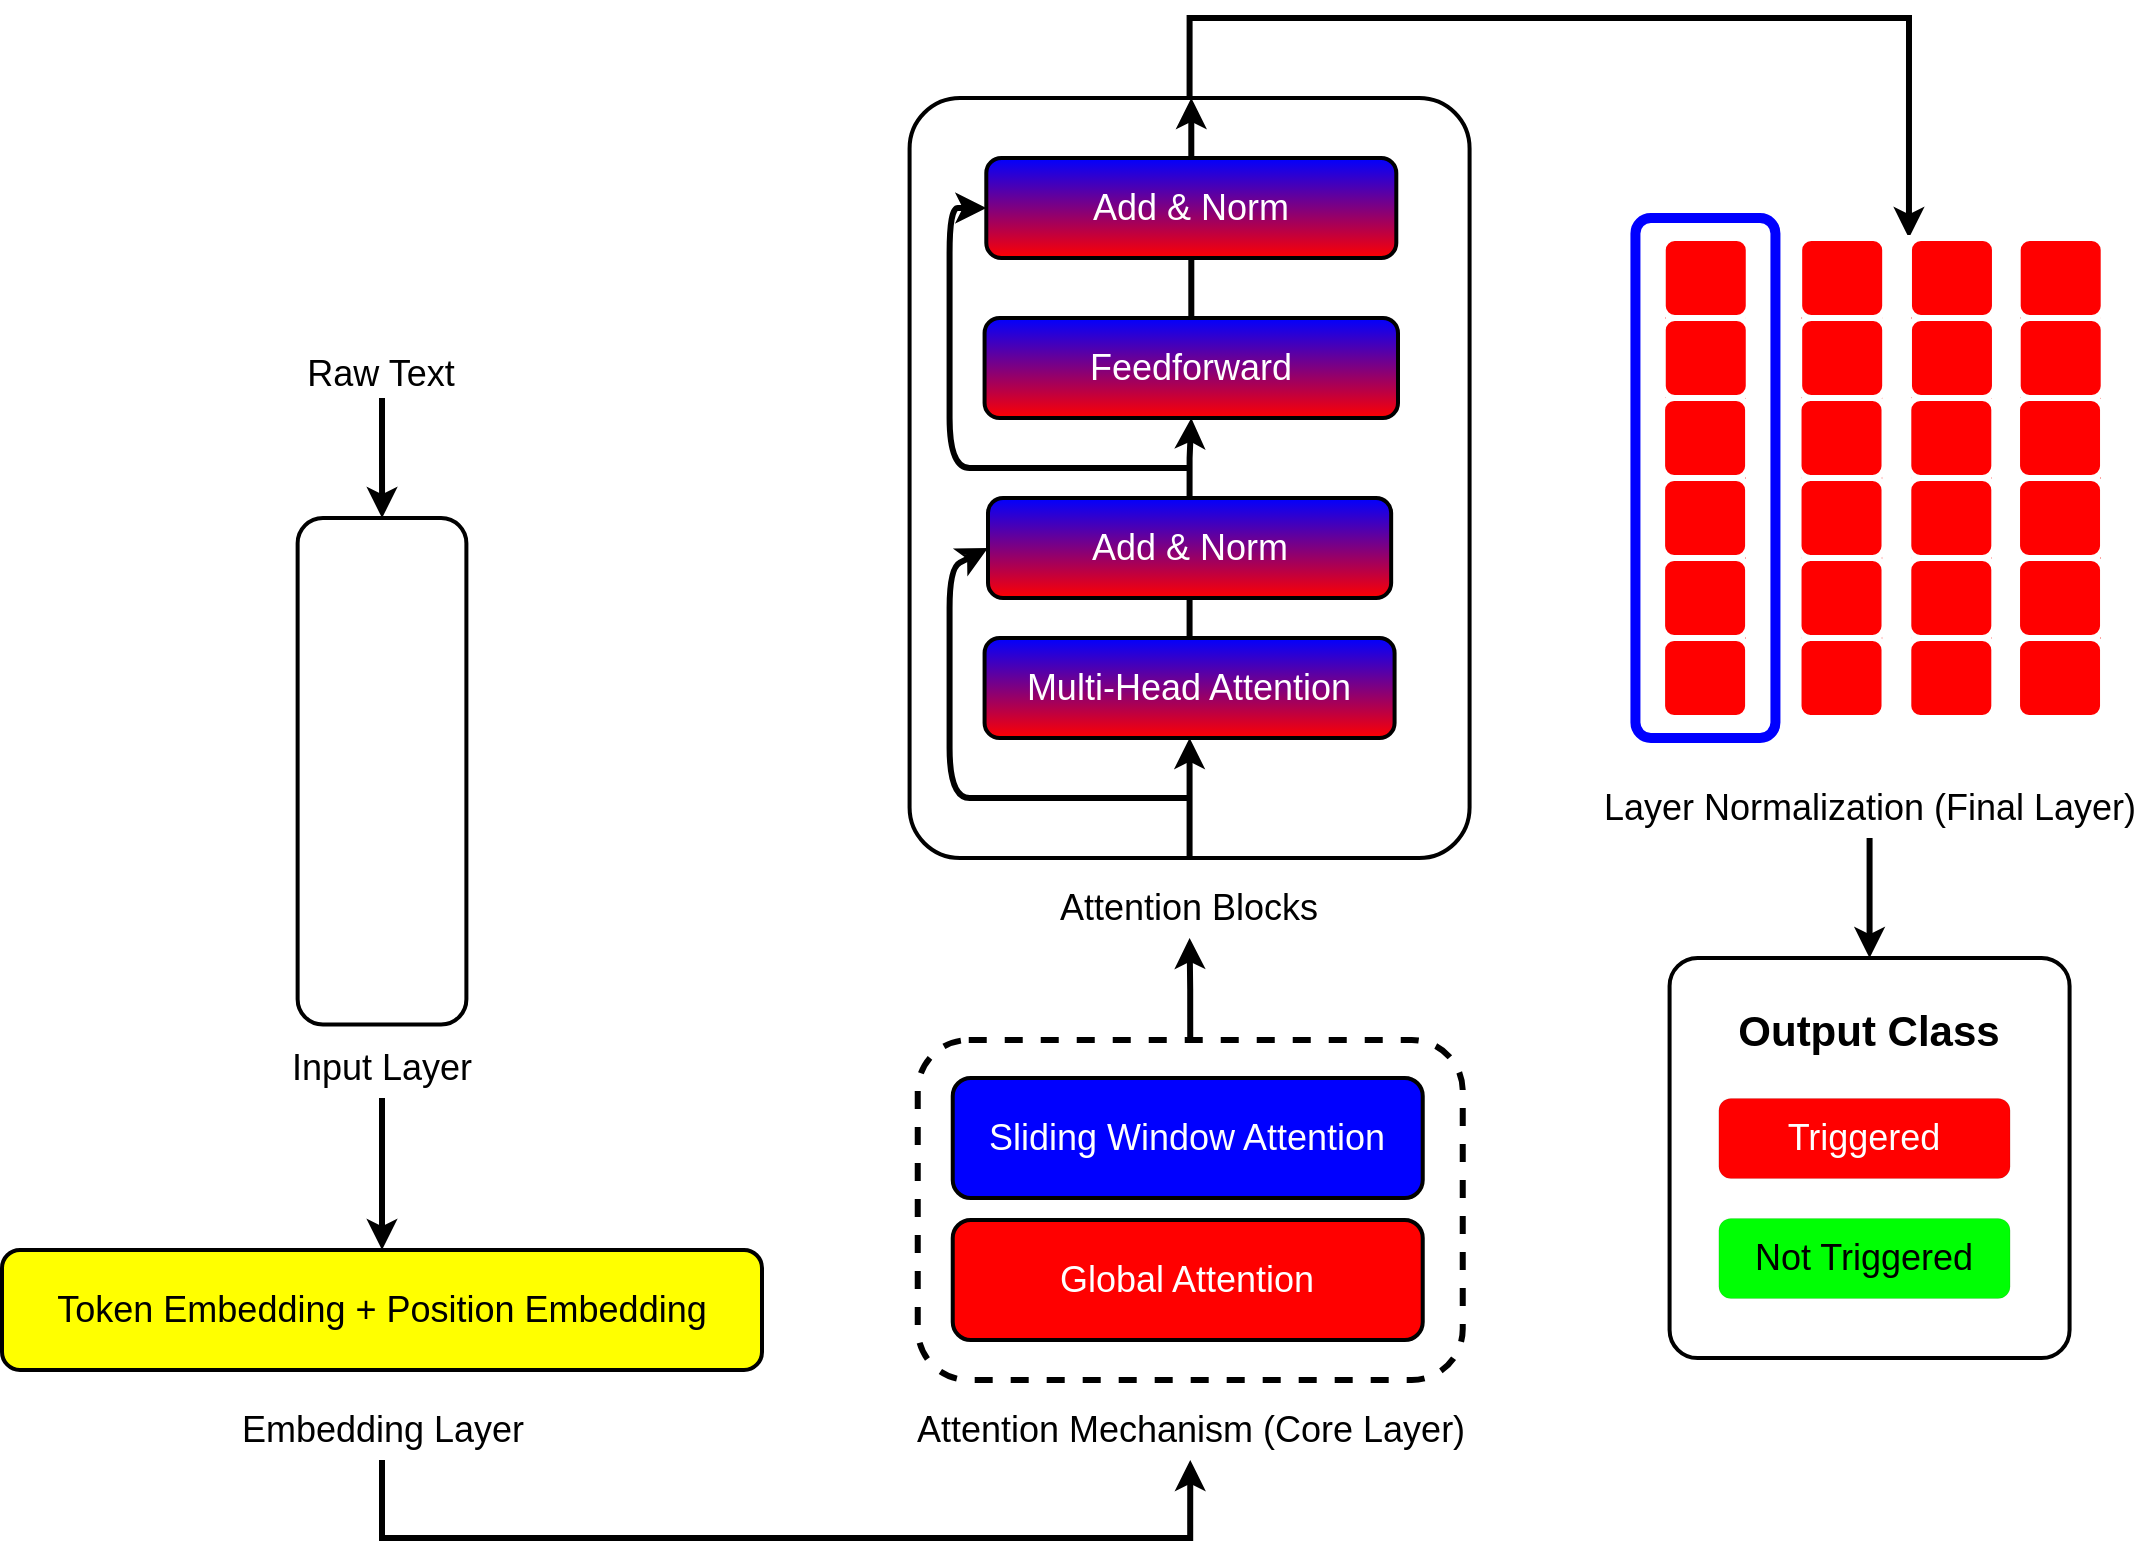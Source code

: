 <mxfile version="25.0.3">
  <diagram name="Page-1" id="qrBZjnsxmEsC0Jxmci4O">
    <mxGraphModel dx="1560" dy="858" grid="1" gridSize="10" guides="1" tooltips="1" connect="1" arrows="1" fold="1" page="1" pageScale="1" pageWidth="827" pageHeight="1169" math="0" shadow="0">
      <root>
        <mxCell id="0" />
        <mxCell id="1" parent="0" />
        <mxCell id="NRj1uQNMj02ra95h1yAA-236" value="" style="group" vertex="1" connectable="0" parent="1">
          <mxGeometry x="543.79" y="641" width="280.66" height="210" as="geometry" />
        </mxCell>
        <mxCell id="NRj1uQNMj02ra95h1yAA-237" value="" style="rounded=1;whiteSpace=wrap;html=1;strokeWidth=3;dashed=1;fillColor=#FFFFFF;" vertex="1" parent="NRj1uQNMj02ra95h1yAA-236">
          <mxGeometry x="4.08" width="272.5" height="170" as="geometry" />
        </mxCell>
        <mxCell id="NRj1uQNMj02ra95h1yAA-238" value="Global Attention" style="rounded=1;whiteSpace=wrap;html=1;fillColor=#FF0000;strokeWidth=2;fontSize=18;fontStyle=0;fontColor=#FFFFFF;" vertex="1" parent="NRj1uQNMj02ra95h1yAA-236">
          <mxGeometry x="21.58" y="90" width="235" height="60" as="geometry" />
        </mxCell>
        <mxCell id="NRj1uQNMj02ra95h1yAA-239" value="Sliding Window Attention" style="rounded=1;whiteSpace=wrap;html=1;fillColor=#0000FF;strokeWidth=2;fontSize=18;fontStyle=0;fontColor=#FFFFFF;" vertex="1" parent="NRj1uQNMj02ra95h1yAA-236">
          <mxGeometry x="21.58" y="19" width="235" height="60" as="geometry" />
        </mxCell>
        <mxCell id="NRj1uQNMj02ra95h1yAA-240" value="&lt;font style=&quot;font-size: 18px;&quot;&gt;Attention Mechanism (Core Layer)&lt;/font&gt;" style="text;html=1;align=center;verticalAlign=middle;whiteSpace=wrap;rounded=0;fontStyle=0" vertex="1" parent="NRj1uQNMj02ra95h1yAA-236">
          <mxGeometry y="180" width="280.66" height="30" as="geometry" />
        </mxCell>
        <mxCell id="NRj1uQNMj02ra95h1yAA-241" value="" style="group" vertex="1" connectable="0" parent="1">
          <mxGeometry x="90" y="745.99" width="380" height="105.01" as="geometry" />
        </mxCell>
        <mxCell id="NRj1uQNMj02ra95h1yAA-242" value="Token Embedding + Position Embedding" style="rounded=1;whiteSpace=wrap;html=1;fillColor=#FFFF00;strokeWidth=2;fontSize=18;fontStyle=0;glass=0;shadow=0;points=[[0,0,0,0,0],[0,0.75,0,0,0],[0,1,0,0,0],[0.12,0,0,0,-3],[0.25,0,0,0,0],[0.25,1,0,0,0],[0.38,0,0,0,-3],[0.5,0,0,0,0],[0.5,1,0,0,0],[0.62,0,0,0,0],[0.75,0,0,0,0],[0.75,1,0,0,0],[0.87,0,0,0,0],[1,0,0,0,0],[1,0.5,0,0,0],[1,1,0,0,0]];" vertex="1" parent="NRj1uQNMj02ra95h1yAA-241">
          <mxGeometry width="380" height="60" as="geometry" />
        </mxCell>
        <mxCell id="NRj1uQNMj02ra95h1yAA-243" value="&lt;font style=&quot;font-size: 18px;&quot;&gt;Embedding Layer&lt;/font&gt;" style="text;html=1;align=center;verticalAlign=middle;whiteSpace=wrap;rounded=0;fontStyle=0" vertex="1" parent="NRj1uQNMj02ra95h1yAA-241">
          <mxGeometry x="110.59" y="75.01" width="158.82" height="30" as="geometry" />
        </mxCell>
        <mxCell id="NRj1uQNMj02ra95h1yAA-244" value="" style="group" vertex="1" connectable="0" parent="1">
          <mxGeometry x="543.79" y="170" width="280" height="420" as="geometry" />
        </mxCell>
        <mxCell id="NRj1uQNMj02ra95h1yAA-245" value="" style="rounded=1;whiteSpace=wrap;html=1;strokeWidth=2;perimeterSpacing=0;imageWidth=24;absoluteArcSize=0;noLabel=0;portConstraintRotation=0;arcSize=9;imageHeight=24;" vertex="1" parent="NRj1uQNMj02ra95h1yAA-244">
          <mxGeometry width="280" height="380" as="geometry" />
        </mxCell>
        <mxCell id="NRj1uQNMj02ra95h1yAA-246" style="edgeStyle=orthogonalEdgeStyle;rounded=0;orthogonalLoop=1;jettySize=auto;html=1;exitX=0.5;exitY=0;exitDx=0;exitDy=0;entryX=0.5;entryY=1;entryDx=0;entryDy=0;endArrow=none;endFill=0;strokeWidth=3;" edge="1" parent="NRj1uQNMj02ra95h1yAA-244" source="NRj1uQNMj02ra95h1yAA-247" target="NRj1uQNMj02ra95h1yAA-249">
          <mxGeometry relative="1" as="geometry" />
        </mxCell>
        <mxCell id="NRj1uQNMj02ra95h1yAA-247" value="Multi&lt;span class=&quot;hljs-operator&quot;&gt;-&lt;/span&gt;Head Attention" style="rounded=1;whiteSpace=wrap;html=1;fillColor=#0000FF;strokeWidth=2;fontSize=18;fontStyle=0;glass=0;shadow=0;perimeterSpacing=0;gradientColor=#FF0000;fontColor=#FFFFFF;" vertex="1" parent="NRj1uQNMj02ra95h1yAA-244">
          <mxGeometry x="37.5" y="270" width="205" height="50" as="geometry" />
        </mxCell>
        <mxCell id="NRj1uQNMj02ra95h1yAA-248" style="edgeStyle=orthogonalEdgeStyle;rounded=0;orthogonalLoop=1;jettySize=auto;html=1;exitX=0.5;exitY=0;exitDx=0;exitDy=0;entryX=0.5;entryY=1;entryDx=0;entryDy=0;strokeWidth=3;" edge="1" parent="NRj1uQNMj02ra95h1yAA-244" source="NRj1uQNMj02ra95h1yAA-249" target="NRj1uQNMj02ra95h1yAA-253">
          <mxGeometry relative="1" as="geometry" />
        </mxCell>
        <mxCell id="NRj1uQNMj02ra95h1yAA-249" value="&lt;span class=&quot;hljs-keyword&quot;&gt;Add&lt;/span&gt; &lt;span class=&quot;hljs-operator&quot;&gt;&amp;amp;&lt;/span&gt; Norm" style="rounded=1;whiteSpace=wrap;html=1;fillColor=#0000FF;strokeWidth=2;fontSize=18;fontStyle=0;glass=0;shadow=0;perimeterSpacing=0;gradientColor=#FF0000;fontColor=#FFFFFF;" vertex="1" parent="NRj1uQNMj02ra95h1yAA-244">
          <mxGeometry x="39.21" y="200" width="201.58" height="50" as="geometry" />
        </mxCell>
        <mxCell id="NRj1uQNMj02ra95h1yAA-250" style="edgeStyle=orthogonalEdgeStyle;rounded=0;orthogonalLoop=1;jettySize=auto;html=1;strokeWidth=3;" edge="1" parent="NRj1uQNMj02ra95h1yAA-244" source="NRj1uQNMj02ra95h1yAA-251" target="NRj1uQNMj02ra95h1yAA-245">
          <mxGeometry relative="1" as="geometry">
            <Array as="points">
              <mxPoint x="155" y="30" />
              <mxPoint x="155" y="30" />
            </Array>
          </mxGeometry>
        </mxCell>
        <mxCell id="NRj1uQNMj02ra95h1yAA-251" value="&lt;span class=&quot;hljs-keyword&quot;&gt;Add&lt;/span&gt; &lt;span class=&quot;hljs-operator&quot;&gt;&amp;amp;&lt;/span&gt; Norm" style="rounded=1;whiteSpace=wrap;html=1;fillColor=#0000FF;strokeWidth=2;fontSize=18;fontStyle=0;glass=0;shadow=0;perimeterSpacing=0;gradientColor=#FF0000;fontColor=#FFFFFF;" vertex="1" parent="NRj1uQNMj02ra95h1yAA-244">
          <mxGeometry x="38.36" y="30" width="205" height="50" as="geometry" />
        </mxCell>
        <mxCell id="NRj1uQNMj02ra95h1yAA-252" style="edgeStyle=orthogonalEdgeStyle;rounded=0;orthogonalLoop=1;jettySize=auto;html=1;exitX=0.5;exitY=0;exitDx=0;exitDy=0;entryX=0.5;entryY=1;entryDx=0;entryDy=0;strokeWidth=3;endArrow=none;endFill=0;" edge="1" parent="NRj1uQNMj02ra95h1yAA-244" source="NRj1uQNMj02ra95h1yAA-253" target="NRj1uQNMj02ra95h1yAA-251">
          <mxGeometry relative="1" as="geometry" />
        </mxCell>
        <mxCell id="NRj1uQNMj02ra95h1yAA-253" value="Feedforward" style="rounded=1;whiteSpace=wrap;html=1;fillColor=#0000FF;strokeWidth=2;fontSize=18;fontStyle=0;glass=0;shadow=0;perimeterSpacing=0;gradientColor=#FF0000;fontColor=#FFFFFF;" vertex="1" parent="NRj1uQNMj02ra95h1yAA-244">
          <mxGeometry x="37.5" y="110" width="206.71" height="50" as="geometry" />
        </mxCell>
        <mxCell id="NRj1uQNMj02ra95h1yAA-254" value="" style="endArrow=classic;html=1;rounded=1;strokeWidth=3;entryX=0;entryY=0.5;entryDx=0;entryDy=0;arcSize=50;fillOpacity=100;jumpStyle=none;curved=0;" edge="1" parent="NRj1uQNMj02ra95h1yAA-244" target="NRj1uQNMj02ra95h1yAA-249">
          <mxGeometry width="50" height="50" relative="1" as="geometry">
            <mxPoint x="140" y="350" as="sourcePoint" />
            <mxPoint x="150" y="190" as="targetPoint" />
            <Array as="points">
              <mxPoint x="60" y="350" />
              <mxPoint x="20" y="350" />
              <mxPoint x="20" y="300" />
              <mxPoint x="20" y="235" />
            </Array>
          </mxGeometry>
        </mxCell>
        <mxCell id="NRj1uQNMj02ra95h1yAA-255" value="" style="endArrow=classic;html=1;rounded=1;strokeWidth=3;entryX=0;entryY=0.5;entryDx=0;entryDy=0;arcSize=50;fillOpacity=100;jumpStyle=none;curved=0;" edge="1" parent="NRj1uQNMj02ra95h1yAA-244" target="NRj1uQNMj02ra95h1yAA-251">
          <mxGeometry width="50" height="50" relative="1" as="geometry">
            <mxPoint x="141" y="185" as="sourcePoint" />
            <mxPoint x="49" y="60" as="targetPoint" />
            <Array as="points">
              <mxPoint x="60" y="185" />
              <mxPoint x="20" y="185" />
              <mxPoint x="20" y="125" />
              <mxPoint x="20" y="55" />
            </Array>
          </mxGeometry>
        </mxCell>
        <mxCell id="NRj1uQNMj02ra95h1yAA-256" style="edgeStyle=orthogonalEdgeStyle;rounded=0;orthogonalLoop=1;jettySize=auto;html=1;exitX=0.5;exitY=1;exitDx=0;exitDy=0;" edge="1" parent="NRj1uQNMj02ra95h1yAA-244" source="NRj1uQNMj02ra95h1yAA-245" target="NRj1uQNMj02ra95h1yAA-245">
          <mxGeometry relative="1" as="geometry" />
        </mxCell>
        <mxCell id="NRj1uQNMj02ra95h1yAA-257" value="" style="endArrow=classic;html=1;rounded=0;exitX=0.5;exitY=1;exitDx=0;exitDy=0;entryX=0.5;entryY=1;entryDx=0;entryDy=0;endSize=6;strokeWidth=3;" edge="1" parent="NRj1uQNMj02ra95h1yAA-244" source="NRj1uQNMj02ra95h1yAA-245" target="NRj1uQNMj02ra95h1yAA-247">
          <mxGeometry width="50" height="50" relative="1" as="geometry">
            <mxPoint x="150" y="350" as="sourcePoint" />
            <mxPoint x="200" y="300" as="targetPoint" />
          </mxGeometry>
        </mxCell>
        <mxCell id="NRj1uQNMj02ra95h1yAA-258" value="&lt;font style=&quot;font-size: 18px;&quot;&gt; Attention Blocks&lt;/font&gt;" style="text;html=1;align=center;verticalAlign=middle;whiteSpace=wrap;rounded=0;fontStyle=0" vertex="1" parent="NRj1uQNMj02ra95h1yAA-244">
          <mxGeometry x="60.59" y="390" width="158.82" height="30" as="geometry" />
        </mxCell>
        <mxCell id="NRj1uQNMj02ra95h1yAA-259" value="" style="group" vertex="1" connectable="0" parent="1">
          <mxGeometry x="209.97" y="130" width="140.07" height="190" as="geometry" />
        </mxCell>
        <mxCell id="NRj1uQNMj02ra95h1yAA-260" value="" style="shape=image;verticalLabelPosition=bottom;labelBackgroundColor=default;verticalAlign=top;aspect=fixed;imageAspect=0;image=https://www.svgrepo.com/show/145146/application-form.svg;" vertex="1" parent="NRj1uQNMj02ra95h1yAA-259">
          <mxGeometry width="140.07" height="140.07" as="geometry" />
        </mxCell>
        <mxCell id="NRj1uQNMj02ra95h1yAA-261" value="&lt;font style=&quot;font-size: 18px;&quot;&gt;Raw Text&lt;/font&gt;" style="text;html=1;align=center;verticalAlign=middle;whiteSpace=wrap;rounded=0;fontStyle=0" vertex="1" parent="NRj1uQNMj02ra95h1yAA-259">
          <mxGeometry x="17.29" y="165.22" width="105.49" height="24.78" as="geometry" />
        </mxCell>
        <mxCell id="NRj1uQNMj02ra95h1yAA-262" style="edgeStyle=orthogonalEdgeStyle;rounded=0;orthogonalLoop=1;jettySize=auto;html=1;exitX=0.5;exitY=0;exitDx=0;exitDy=0;entryX=0.5;entryY=1;entryDx=0;entryDy=0;strokeWidth=3;" edge="1" parent="1" source="NRj1uQNMj02ra95h1yAA-237" target="NRj1uQNMj02ra95h1yAA-258">
          <mxGeometry relative="1" as="geometry" />
        </mxCell>
        <mxCell id="NRj1uQNMj02ra95h1yAA-263" style="edgeStyle=orthogonalEdgeStyle;rounded=0;orthogonalLoop=1;jettySize=auto;html=1;exitX=0.5;exitY=0;exitDx=0;exitDy=0;entryX=0;entryY=0;entryDx=0;entryDy=0;strokeWidth=3;" edge="1" parent="1" source="NRj1uQNMj02ra95h1yAA-245" target="NRj1uQNMj02ra95h1yAA-293">
          <mxGeometry relative="1" as="geometry">
            <Array as="points">
              <mxPoint x="723.79" y="130" />
              <mxPoint x="1140.79" y="130" />
            </Array>
          </mxGeometry>
        </mxCell>
        <mxCell id="NRj1uQNMj02ra95h1yAA-264" value="" style="group" vertex="1" connectable="0" parent="1">
          <mxGeometry x="231.18" y="380.005" width="97.65" height="289.995" as="geometry" />
        </mxCell>
        <mxCell id="NRj1uQNMj02ra95h1yAA-265" value="&lt;font style=&quot;font-size: 18px;&quot;&gt;Input Layer&lt;/font&gt;" style="text;html=1;align=center;verticalAlign=middle;whiteSpace=wrap;rounded=0;fontStyle=0;rotation=0;" vertex="1" parent="NRj1uQNMj02ra95h1yAA-264">
          <mxGeometry y="259.995" width="97.65" height="30" as="geometry" />
        </mxCell>
        <mxCell id="NRj1uQNMj02ra95h1yAA-266" value="" style="group" vertex="1" connectable="0" parent="NRj1uQNMj02ra95h1yAA-264">
          <mxGeometry x="6.635" width="84.38" height="253.25" as="geometry" />
        </mxCell>
        <mxCell id="NRj1uQNMj02ra95h1yAA-267" value="" style="rounded=1;whiteSpace=wrap;html=1;strokeWidth=2;points=[[0,0,0,0,0],[0,1,0,0,0],[0.12,0,0,0,0],[0.25,0,0,0,0],[0.25,1,0,0,0],[0.38,0,0,0,0],[0.5,0,0,0,0],[0.5,1,0,0,0],[0.63,0,0,0,0],[0.75,0,0,0,0],[0.75,1,0,0,0],[0.87,0,0,0,0],[1,0,0,0,0],[1,0.5,0,0,0],[1,0.75,0,0,0],[1,1,0,0,0]];rotation=90;container=0;" vertex="1" parent="NRj1uQNMj02ra95h1yAA-266">
          <mxGeometry x="-84.435" y="84.435" width="253.25" height="84.38" as="geometry" />
        </mxCell>
        <mxCell id="NRj1uQNMj02ra95h1yAA-268" value="" style="shape=image;verticalLabelPosition=bottom;labelBackgroundColor=default;verticalAlign=top;aspect=fixed;imageAspect=0;image=https://static.thenounproject.com/png/3852289-200.png;clipPath=inset(16.5% 25% 15% 19%);rotation=0;container=0;" vertex="1" parent="NRj1uQNMj02ra95h1yAA-266">
          <mxGeometry x="17.505" y="23.995" width="45.98" height="56.25" as="geometry" />
        </mxCell>
        <mxCell id="NRj1uQNMj02ra95h1yAA-269" value="" style="shape=image;verticalLabelPosition=bottom;labelBackgroundColor=default;verticalAlign=top;aspect=fixed;imageAspect=0;image=https://static.thenounproject.com/png/3852289-200.png;clipPath=inset(16.5% 25% 15% 19%);rotation=0;container=0;" vertex="1" parent="NRj1uQNMj02ra95h1yAA-266">
          <mxGeometry x="17.505" y="96.995" width="45.98" height="56.25" as="geometry" />
        </mxCell>
        <mxCell id="NRj1uQNMj02ra95h1yAA-270" value="" style="shape=image;verticalLabelPosition=bottom;labelBackgroundColor=default;verticalAlign=top;aspect=fixed;imageAspect=0;image=https://static.thenounproject.com/png/3852289-200.png;clipPath=inset(16.5% 25% 15% 19%);rotation=0;container=0;" vertex="1" parent="NRj1uQNMj02ra95h1yAA-266">
          <mxGeometry x="17.505" y="173.995" width="45.98" height="56.25" as="geometry" />
        </mxCell>
        <mxCell id="NRj1uQNMj02ra95h1yAA-271" style="edgeStyle=orthogonalEdgeStyle;rounded=0;orthogonalLoop=1;jettySize=auto;html=1;exitX=0.5;exitY=1;exitDx=0;exitDy=0;strokeWidth=3;" edge="1" parent="1" source="NRj1uQNMj02ra95h1yAA-261" target="NRj1uQNMj02ra95h1yAA-267">
          <mxGeometry relative="1" as="geometry" />
        </mxCell>
        <mxCell id="NRj1uQNMj02ra95h1yAA-272" style="edgeStyle=orthogonalEdgeStyle;rounded=0;orthogonalLoop=1;jettySize=auto;html=1;exitX=0.5;exitY=1;exitDx=0;exitDy=0;entryX=0.5;entryY=0;entryDx=0;entryDy=0;entryPerimeter=0;strokeWidth=3;" edge="1" parent="1" source="NRj1uQNMj02ra95h1yAA-265" target="NRj1uQNMj02ra95h1yAA-242">
          <mxGeometry relative="1" as="geometry" />
        </mxCell>
        <mxCell id="NRj1uQNMj02ra95h1yAA-273" style="edgeStyle=orthogonalEdgeStyle;rounded=0;orthogonalLoop=1;jettySize=auto;html=1;exitX=0.5;exitY=1;exitDx=0;exitDy=0;entryX=0.5;entryY=1;entryDx=0;entryDy=0;strokeWidth=3;" edge="1" parent="1" source="NRj1uQNMj02ra95h1yAA-243" target="NRj1uQNMj02ra95h1yAA-240">
          <mxGeometry relative="1" as="geometry">
            <Array as="points">
              <mxPoint x="279.79" y="890" />
              <mxPoint x="683.79" y="890" />
            </Array>
          </mxGeometry>
        </mxCell>
        <mxCell id="NRj1uQNMj02ra95h1yAA-274" value="" style="group" vertex="1" connectable="0" parent="1">
          <mxGeometry x="883.79" y="230" width="280.0" height="310" as="geometry" />
        </mxCell>
        <mxCell id="NRj1uQNMj02ra95h1yAA-275" value="&lt;p data-pm-slice=&quot;0 0 []&quot;&gt;&lt;font style=&quot;font-size: 18px;&quot;&gt;&amp;nbsp;Layer Normalization (Final Layer)&amp;nbsp;&lt;/font&gt;&lt;/p&gt;" style="text;html=1;align=center;verticalAlign=middle;whiteSpace=wrap;rounded=0;fontStyle=0;container=0;" vertex="1" parent="NRj1uQNMj02ra95h1yAA-274">
          <mxGeometry y="280" width="280" height="30" as="geometry" />
        </mxCell>
        <mxCell id="NRj1uQNMj02ra95h1yAA-276" value="" style="rounded=1;whiteSpace=wrap;html=1;arcSize=11;strokeColor=#0000FF;strokeWidth=5;fillColor=none;container=0;" vertex="1" parent="NRj1uQNMj02ra95h1yAA-274">
          <mxGeometry x="22.93" width="70" height="260" as="geometry" />
        </mxCell>
        <mxCell id="NRj1uQNMj02ra95h1yAA-277" value="" style="group;fillColor=#FF0000;strokeWidth=3;strokeColor=#ffffff;container=0;" vertex="1" connectable="0" parent="NRj1uQNMj02ra95h1yAA-274">
          <mxGeometry x="36.26" y="10" width="43.33" height="240" as="geometry" />
        </mxCell>
        <mxCell id="NRj1uQNMj02ra95h1yAA-278" value="" style="group;fillColor=#FF0000;strokeWidth=3;strokeColor=#FFFFFF;container=0;" vertex="1" connectable="0" parent="NRj1uQNMj02ra95h1yAA-274">
          <mxGeometry x="104.47" y="10" width="43.33" height="240" as="geometry" />
        </mxCell>
        <mxCell id="NRj1uQNMj02ra95h1yAA-279" value="" style="group;fillColor=#FF0000;strokeWidth=3;strokeColor=#FFFFFF;container=0;" vertex="1" connectable="0" parent="NRj1uQNMj02ra95h1yAA-274">
          <mxGeometry x="159.36" y="10" width="43.33" height="240" as="geometry" />
        </mxCell>
        <mxCell id="NRj1uQNMj02ra95h1yAA-280" value="" style="group;fillColor=#FF0000;strokeWidth=3;strokeColor=#FFFFFF;container=0;" vertex="1" connectable="0" parent="NRj1uQNMj02ra95h1yAA-274">
          <mxGeometry x="213.73" y="10" width="43.33" height="240" as="geometry" />
        </mxCell>
        <mxCell id="NRj1uQNMj02ra95h1yAA-281" value="" style="rounded=1;whiteSpace=wrap;html=1;fillColor=#FF0000;strokeWidth=3;strokeColor=#ffffff;container=0;" vertex="1" parent="NRj1uQNMj02ra95h1yAA-274">
          <mxGeometry x="36.59" y="10" width="43" height="40" as="geometry" />
        </mxCell>
        <mxCell id="NRj1uQNMj02ra95h1yAA-282" value="" style="rounded=1;whiteSpace=wrap;html=1;fillColor=#FF0000;strokeWidth=3;strokeColor=#ffffff;container=0;" vertex="1" parent="NRj1uQNMj02ra95h1yAA-274">
          <mxGeometry x="36.59" y="50" width="43" height="40" as="geometry" />
        </mxCell>
        <mxCell id="NRj1uQNMj02ra95h1yAA-283" value="" style="rounded=1;whiteSpace=wrap;html=1;fillColor=#FF0000;strokeWidth=3;strokeColor=#ffffff;container=0;" vertex="1" parent="NRj1uQNMj02ra95h1yAA-274">
          <mxGeometry x="36.26" y="90" width="43" height="40" as="geometry" />
        </mxCell>
        <mxCell id="NRj1uQNMj02ra95h1yAA-284" value="" style="rounded=1;whiteSpace=wrap;html=1;fillColor=#FF0000;strokeWidth=3;strokeColor=#ffffff;container=0;" vertex="1" parent="NRj1uQNMj02ra95h1yAA-274">
          <mxGeometry x="36.26" y="130" width="43" height="40" as="geometry" />
        </mxCell>
        <mxCell id="NRj1uQNMj02ra95h1yAA-285" value="" style="rounded=1;whiteSpace=wrap;html=1;fillColor=#FF0000;strokeWidth=3;strokeColor=#ffffff;container=0;" vertex="1" parent="NRj1uQNMj02ra95h1yAA-274">
          <mxGeometry x="36.26" y="170" width="43" height="40" as="geometry" />
        </mxCell>
        <mxCell id="NRj1uQNMj02ra95h1yAA-286" value="" style="rounded=1;whiteSpace=wrap;html=1;fillColor=#FF0000;strokeWidth=3;strokeColor=#ffffff;container=0;" vertex="1" parent="NRj1uQNMj02ra95h1yAA-274">
          <mxGeometry x="36.26" y="210" width="43" height="40" as="geometry" />
        </mxCell>
        <mxCell id="NRj1uQNMj02ra95h1yAA-287" value="" style="rounded=1;whiteSpace=wrap;html=1;fillColor=#FF0000;strokeWidth=3;strokeColor=#FFFFFF;container=0;" vertex="1" parent="NRj1uQNMj02ra95h1yAA-274">
          <mxGeometry x="104.8" y="10" width="43" height="40" as="geometry" />
        </mxCell>
        <mxCell id="NRj1uQNMj02ra95h1yAA-288" value="" style="rounded=1;whiteSpace=wrap;html=1;fillColor=#FF0000;strokeWidth=3;strokeColor=#FFFFFF;container=0;" vertex="1" parent="NRj1uQNMj02ra95h1yAA-274">
          <mxGeometry x="104.8" y="50" width="43" height="40" as="geometry" />
        </mxCell>
        <mxCell id="NRj1uQNMj02ra95h1yAA-289" value="" style="rounded=1;whiteSpace=wrap;html=1;fillColor=#FF0000;strokeWidth=3;strokeColor=#FFFFFF;container=0;" vertex="1" parent="NRj1uQNMj02ra95h1yAA-274">
          <mxGeometry x="104.47" y="90" width="43" height="40" as="geometry" />
        </mxCell>
        <mxCell id="NRj1uQNMj02ra95h1yAA-290" value="" style="rounded=1;whiteSpace=wrap;html=1;fillColor=#FF0000;strokeWidth=3;strokeColor=#FFFFFF;container=0;" vertex="1" parent="NRj1uQNMj02ra95h1yAA-274">
          <mxGeometry x="104.47" y="130" width="43" height="40" as="geometry" />
        </mxCell>
        <mxCell id="NRj1uQNMj02ra95h1yAA-291" value="" style="rounded=1;whiteSpace=wrap;html=1;fillColor=#FF0000;strokeWidth=3;strokeColor=#FFFFFF;container=0;" vertex="1" parent="NRj1uQNMj02ra95h1yAA-274">
          <mxGeometry x="104.47" y="170" width="43" height="40" as="geometry" />
        </mxCell>
        <mxCell id="NRj1uQNMj02ra95h1yAA-292" value="" style="rounded=1;whiteSpace=wrap;html=1;fillColor=#FF0000;strokeWidth=3;strokeColor=#FFFFFF;container=0;" vertex="1" parent="NRj1uQNMj02ra95h1yAA-274">
          <mxGeometry x="104.47" y="210" width="43" height="40" as="geometry" />
        </mxCell>
        <mxCell id="NRj1uQNMj02ra95h1yAA-293" value="" style="rounded=1;whiteSpace=wrap;html=1;fillColor=#FF0000;strokeWidth=3;strokeColor=#FFFFFF;container=0;" vertex="1" parent="NRj1uQNMj02ra95h1yAA-274">
          <mxGeometry x="159.69" y="10" width="43" height="40" as="geometry" />
        </mxCell>
        <mxCell id="NRj1uQNMj02ra95h1yAA-294" value="" style="rounded=1;whiteSpace=wrap;html=1;fillColor=#FF0000;strokeWidth=3;strokeColor=#FFFFFF;container=0;" vertex="1" parent="NRj1uQNMj02ra95h1yAA-274">
          <mxGeometry x="159.69" y="50" width="43" height="40" as="geometry" />
        </mxCell>
        <mxCell id="NRj1uQNMj02ra95h1yAA-295" value="" style="rounded=1;whiteSpace=wrap;html=1;fillColor=#FF0000;strokeWidth=3;strokeColor=#FFFFFF;container=0;" vertex="1" parent="NRj1uQNMj02ra95h1yAA-274">
          <mxGeometry x="159.36" y="90" width="43" height="40" as="geometry" />
        </mxCell>
        <mxCell id="NRj1uQNMj02ra95h1yAA-296" value="" style="rounded=1;whiteSpace=wrap;html=1;fillColor=#FF0000;strokeWidth=3;strokeColor=#FFFFFF;container=0;" vertex="1" parent="NRj1uQNMj02ra95h1yAA-274">
          <mxGeometry x="159.36" y="130" width="43" height="40" as="geometry" />
        </mxCell>
        <mxCell id="NRj1uQNMj02ra95h1yAA-297" value="" style="rounded=1;whiteSpace=wrap;html=1;fillColor=#FF0000;strokeWidth=3;strokeColor=#FFFFFF;container=0;" vertex="1" parent="NRj1uQNMj02ra95h1yAA-274">
          <mxGeometry x="159.36" y="170" width="43" height="40" as="geometry" />
        </mxCell>
        <mxCell id="NRj1uQNMj02ra95h1yAA-298" value="" style="rounded=1;whiteSpace=wrap;html=1;fillColor=#FF0000;strokeWidth=3;strokeColor=#FFFFFF;container=0;" vertex="1" parent="NRj1uQNMj02ra95h1yAA-274">
          <mxGeometry x="159.36" y="210" width="43" height="40" as="geometry" />
        </mxCell>
        <mxCell id="NRj1uQNMj02ra95h1yAA-299" value="" style="rounded=1;whiteSpace=wrap;html=1;fillColor=#FF0000;strokeWidth=3;strokeColor=#FFFFFF;container=0;" vertex="1" parent="NRj1uQNMj02ra95h1yAA-274">
          <mxGeometry x="214.06" y="10" width="43" height="40" as="geometry" />
        </mxCell>
        <mxCell id="NRj1uQNMj02ra95h1yAA-300" value="" style="rounded=1;whiteSpace=wrap;html=1;fillColor=#FF0000;strokeWidth=3;strokeColor=#FFFFFF;container=0;" vertex="1" parent="NRj1uQNMj02ra95h1yAA-274">
          <mxGeometry x="214.06" y="50" width="43" height="40" as="geometry" />
        </mxCell>
        <mxCell id="NRj1uQNMj02ra95h1yAA-301" value="" style="rounded=1;whiteSpace=wrap;html=1;fillColor=#FF0000;strokeWidth=3;strokeColor=#FFFFFF;container=0;" vertex="1" parent="NRj1uQNMj02ra95h1yAA-274">
          <mxGeometry x="213.73" y="90" width="43" height="40" as="geometry" />
        </mxCell>
        <mxCell id="NRj1uQNMj02ra95h1yAA-302" value="" style="rounded=1;whiteSpace=wrap;html=1;fillColor=#FF0000;strokeWidth=3;strokeColor=#FFFFFF;container=0;" vertex="1" parent="NRj1uQNMj02ra95h1yAA-274">
          <mxGeometry x="213.73" y="130" width="43" height="40" as="geometry" />
        </mxCell>
        <mxCell id="NRj1uQNMj02ra95h1yAA-303" value="" style="rounded=1;whiteSpace=wrap;html=1;fillColor=#FF0000;strokeWidth=3;strokeColor=#FFFFFF;container=0;" vertex="1" parent="NRj1uQNMj02ra95h1yAA-274">
          <mxGeometry x="213.73" y="170" width="43" height="40" as="geometry" />
        </mxCell>
        <mxCell id="NRj1uQNMj02ra95h1yAA-304" value="" style="rounded=1;whiteSpace=wrap;html=1;fillColor=#FF0000;strokeWidth=3;strokeColor=#FFFFFF;container=0;" vertex="1" parent="NRj1uQNMj02ra95h1yAA-274">
          <mxGeometry x="213.73" y="210" width="43" height="40" as="geometry" />
        </mxCell>
        <mxCell id="NRj1uQNMj02ra95h1yAA-305" value="" style="group" vertex="1" connectable="0" parent="1">
          <mxGeometry x="923.79" y="600" width="200" height="200" as="geometry" />
        </mxCell>
        <mxCell id="NRj1uQNMj02ra95h1yAA-306" value="" style="rounded=1;whiteSpace=wrap;html=1;strokeWidth=2;arcSize=7;container=0;" vertex="1" parent="NRj1uQNMj02ra95h1yAA-305">
          <mxGeometry width="200" height="200" as="geometry" />
        </mxCell>
        <mxCell id="NRj1uQNMj02ra95h1yAA-307" value="&lt;font style=&quot;font-size: 18px;&quot;&gt;Triggered&lt;/font&gt;" style="rounded=1;whiteSpace=wrap;html=1;strokeWidth=0;fillColor=#FF0000;fontColor=#FFFFFF;container=0;" vertex="1" parent="NRj1uQNMj02ra95h1yAA-305">
          <mxGeometry x="24.4" y="70" width="145.6" height="40" as="geometry" />
        </mxCell>
        <mxCell id="NRj1uQNMj02ra95h1yAA-308" value="&lt;span style=&quot;font-size: 18px;&quot;&gt;Not Triggered&lt;/span&gt;" style="rounded=1;whiteSpace=wrap;html=1;strokeWidth=0;fillColor=#00ff04;container=0;" vertex="1" parent="NRj1uQNMj02ra95h1yAA-305">
          <mxGeometry x="24.4" y="130" width="145.6" height="40" as="geometry" />
        </mxCell>
        <mxCell id="NRj1uQNMj02ra95h1yAA-309" value="&lt;font style=&quot;font-size: 21px;&quot;&gt;Output Class&lt;/font&gt;" style="text;html=1;align=center;verticalAlign=middle;whiteSpace=wrap;rounded=0;fontStyle=1;fontSize=21;container=0;" vertex="1" parent="NRj1uQNMj02ra95h1yAA-305">
          <mxGeometry x="12.42" y="21" width="175.16" height="30" as="geometry" />
        </mxCell>
        <mxCell id="NRj1uQNMj02ra95h1yAA-310" style="edgeStyle=orthogonalEdgeStyle;rounded=0;orthogonalLoop=1;jettySize=auto;html=1;exitX=0.5;exitY=1;exitDx=0;exitDy=0;entryX=0.5;entryY=0;entryDx=0;entryDy=0;strokeWidth=3;" edge="1" parent="1" source="NRj1uQNMj02ra95h1yAA-275" target="NRj1uQNMj02ra95h1yAA-306">
          <mxGeometry relative="1" as="geometry" />
        </mxCell>
      </root>
    </mxGraphModel>
  </diagram>
</mxfile>
